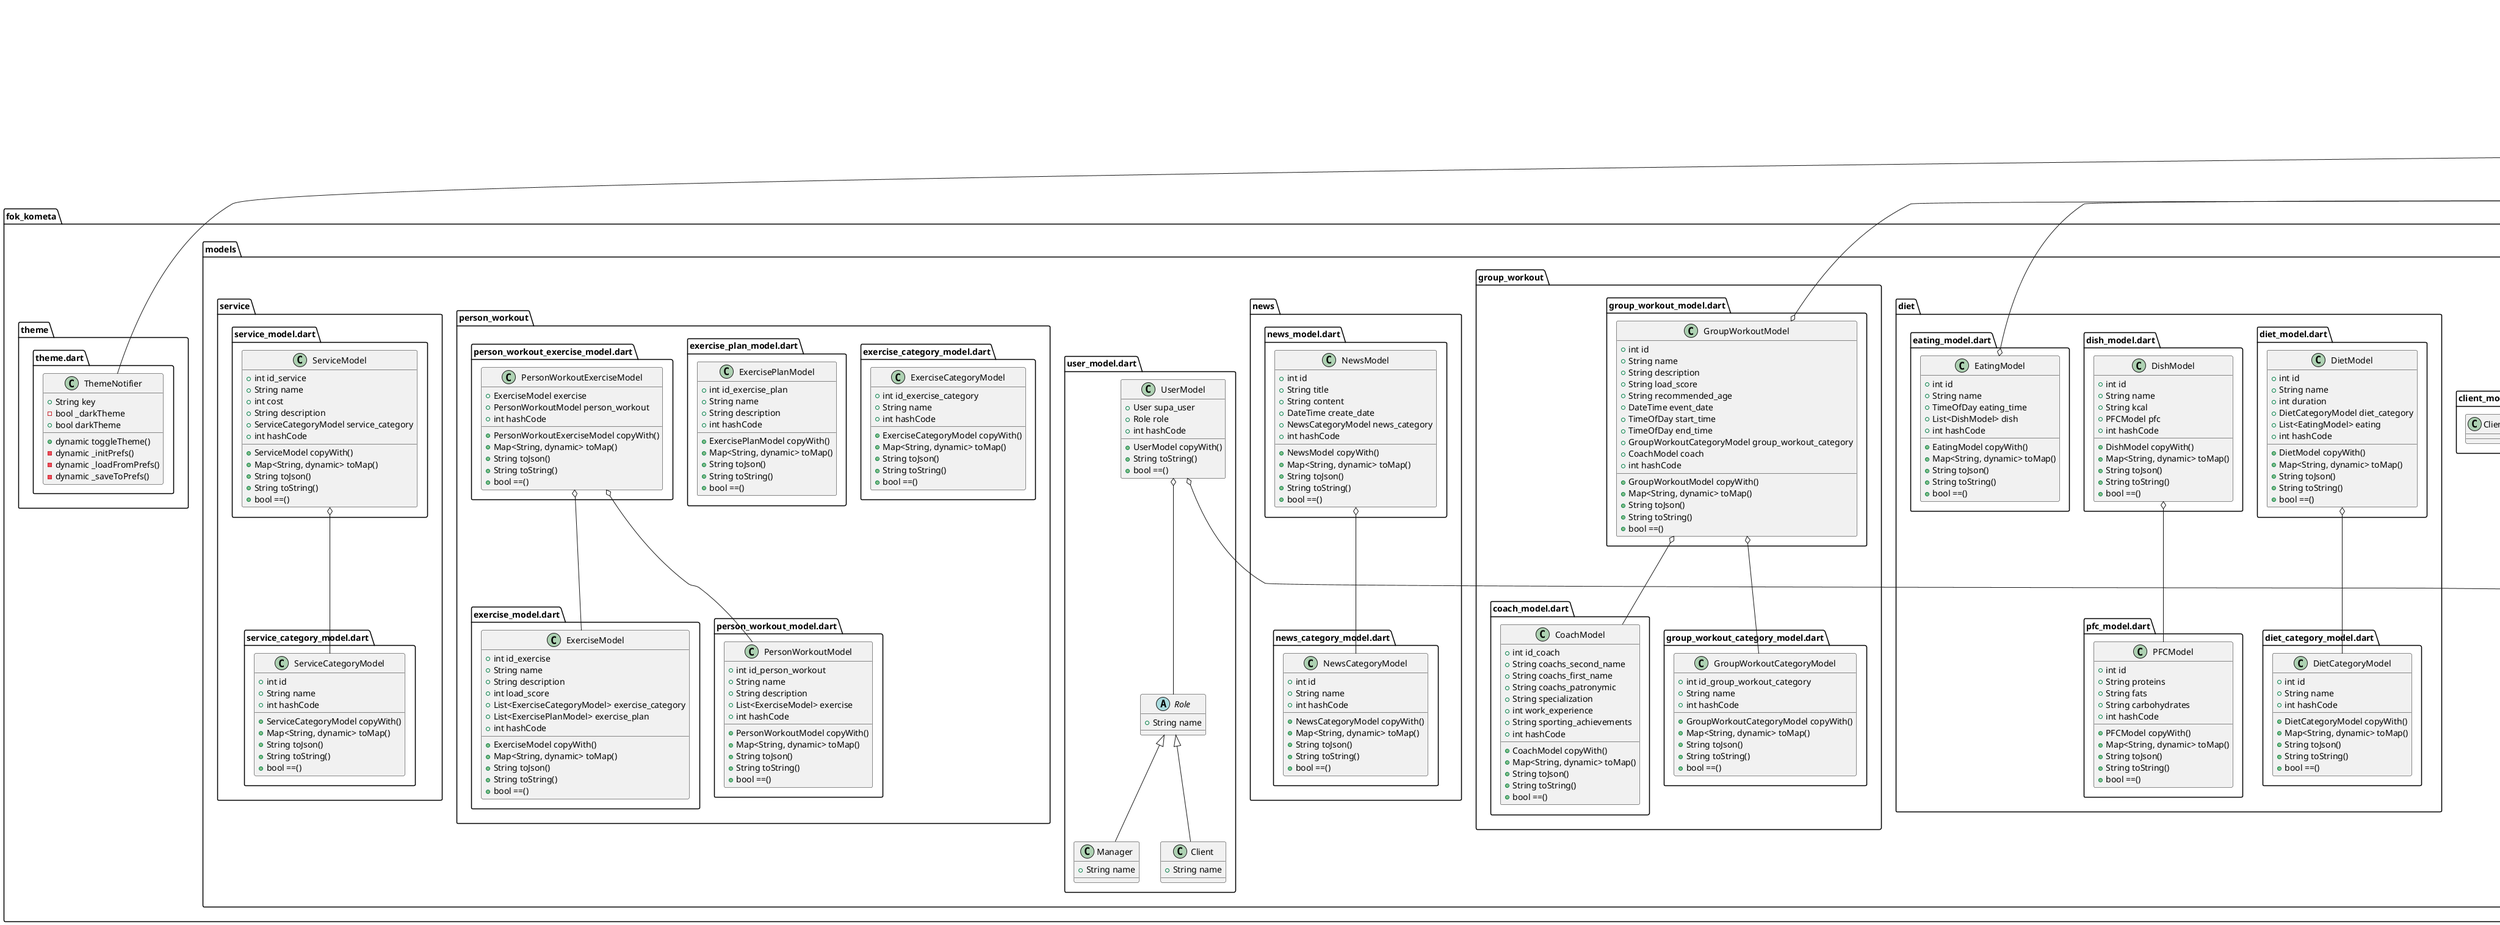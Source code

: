 @startuml
set namespaceSeparator ::

class "fok_kometa::models::card::card_category_model.dart::CardCategoryModel" {
  +int id_card_category
  +String name
  +int number_of_visits
  +DateTime start_date
  +DateTime end_date
  +int hashCode
  +CardCategoryModel copyWith()
  +Map<String, dynamic> toMap()
  +String toJson()
  +String toString()
  +bool ==()
}

class "fok_kometa::models::card::card_model.dart::CardModel" {
  +int id_card
  +String name
  +String description
  +int cost
  +int hashCode
  +CardModel copyWith()
  +Map<String, dynamic> toMap()
  +String toJson()
  +String toString()
  +bool ==()
}

class "fok_kometa::models::card::client_card_model.dart::ClientCardModel" {
}

class "fok_kometa::models::client_model.dart::ClientModel" {
}

class "fok_kometa::models::diet::diet_category_model.dart::DietCategoryModel" {
  +int id
  +String name
  +int hashCode
  +DietCategoryModel copyWith()
  +Map<String, dynamic> toMap()
  +String toJson()
  +String toString()
  +bool ==()
}

class "fok_kometa::models::diet::diet_model.dart::DietModel" {
  +int id
  +String name
  +int duration
  +DietCategoryModel diet_category
  +List<EatingModel> eating
  +int hashCode
  +DietModel copyWith()
  +Map<String, dynamic> toMap()
  +String toJson()
  +String toString()
  +bool ==()
}

"fok_kometa::models::diet::diet_model.dart::DietModel" o-- "fok_kometa::models::diet::diet_category_model.dart::DietCategoryModel"

class "fok_kometa::models::diet::dish_model.dart::DishModel" {
  +int id
  +String name
  +String kcal
  +PFCModel pfc
  +int hashCode
  +DishModel copyWith()
  +Map<String, dynamic> toMap()
  +String toJson()
  +String toString()
  +bool ==()
}

"fok_kometa::models::diet::dish_model.dart::DishModel" o-- "fok_kometa::models::diet::pfc_model.dart::PFCModel"

class "fok_kometa::models::diet::eating_model.dart::EatingModel" {
  +int id
  +String name
  +TimeOfDay eating_time
  +List<DishModel> dish
  +int hashCode
  +EatingModel copyWith()
  +Map<String, dynamic> toMap()
  +String toJson()
  +String toString()
  +bool ==()
}

"fok_kometa::models::diet::eating_model.dart::EatingModel" o-- "flutter::src::material::time.dart::TimeOfDay"

class "fok_kometa::models::diet::pfc_model.dart::PFCModel" {
  +int id
  +String proteins
  +String fats
  +String carbohydrates
  +int hashCode
  +PFCModel copyWith()
  +Map<String, dynamic> toMap()
  +String toJson()
  +String toString()
  +bool ==()
}

class "fok_kometa::models::group_workout::coach_model.dart::CoachModel" {
  +int id_coach
  +String coachs_second_name
  +String coachs_first_name
  +String coachs_patronymic
  +String specialization
  +int work_experience
  +String sporting_achievements
  +int hashCode
  +CoachModel copyWith()
  +Map<String, dynamic> toMap()
  +String toJson()
  +String toString()
  +bool ==()
}

class "fok_kometa::models::group_workout::group_workout_category_model.dart::GroupWorkoutCategoryModel" {
  +int id_group_workout_category
  +String name
  +int hashCode
  +GroupWorkoutCategoryModel copyWith()
  +Map<String, dynamic> toMap()
  +String toJson()
  +String toString()
  +bool ==()
}

class "fok_kometa::models::group_workout::group_workout_model.dart::GroupWorkoutModel" {
  +int id
  +String name
  +String description
  +String load_score
  +String recommended_age
  +DateTime event_date
  +TimeOfDay start_time
  +TimeOfDay end_time
  +GroupWorkoutCategoryModel group_workout_category
  +CoachModel coach
  +int hashCode
  +GroupWorkoutModel copyWith()
  +Map<String, dynamic> toMap()
  +String toJson()
  +String toString()
  +bool ==()
}

"fok_kometa::models::group_workout::group_workout_model.dart::GroupWorkoutModel" o-- "flutter::src::material::time.dart::TimeOfDay"
"fok_kometa::models::group_workout::group_workout_model.dart::GroupWorkoutModel" o-- "fok_kometa::models::group_workout::group_workout_category_model.dart::GroupWorkoutCategoryModel"
"fok_kometa::models::group_workout::group_workout_model.dart::GroupWorkoutModel" o-- "fok_kometa::models::group_workout::coach_model.dart::CoachModel"        

class "fok_kometa::models::news::news_category_model.dart::NewsCategoryModel" {
  +int id
  +String name
  +int hashCode
  +NewsCategoryModel copyWith()
  +Map<String, dynamic> toMap()
  +String toJson()
  +String toString()
  +bool ==()
}

class "fok_kometa::models::news::news_model.dart::NewsModel" {
  +int id
  +String title
  +String content
  +DateTime create_date
  +NewsCategoryModel news_category
  +int hashCode
  +NewsModel copyWith()
  +Map<String, dynamic> toMap()
  +String toJson()
  +String toString()
  +bool ==()
}

"fok_kometa::models::news::news_model.dart::NewsModel" o-- "fok_kometa::models::news::news_category_model.dart::NewsCategoryModel"

class "fok_kometa::models::person_workout::exercise_category_model.dart::ExerciseCategoryModel" {
  +int id_exercise_category
  +String name
  +int hashCode
  +ExerciseCategoryModel copyWith()
  +Map<String, dynamic> toMap()
  +String toJson()
  +String toString()
  +bool ==()
}

class "fok_kometa::models::person_workout::exercise_model.dart::ExerciseModel" {
  +int id_exercise
  +String name
  +String description
  +int load_score
  +List<ExerciseCategoryModel> exercise_category
  +List<ExercisePlanModel> exercise_plan
  +int hashCode
  +ExerciseModel copyWith()
  +Map<String, dynamic> toMap()
  +String toJson()
  +String toString()
  +bool ==()
}

class "fok_kometa::models::person_workout::exercise_plan_model.dart::ExercisePlanModel" {
  +int id_exercise_plan
  +String name
  +String description
  +int hashCode
  +ExercisePlanModel copyWith()
  +Map<String, dynamic> toMap()
  +String toJson()
  +String toString()
  +bool ==()
}

class "fok_kometa::models::person_workout::person_workout_exercise_model.dart::PersonWorkoutExerciseModel" {
  +ExerciseModel exercise
  +PersonWorkoutModel person_workout
  +int hashCode
  +PersonWorkoutExerciseModel copyWith()
  +Map<String, dynamic> toMap()
  +String toJson()
  +String toString()
  +bool ==()
}

"fok_kometa::models::person_workout::person_workout_exercise_model.dart::PersonWorkoutExerciseModel" o-- "fok_kometa::models::person_workout::exercise_model.dart::ExerciseModel"
"fok_kometa::models::person_workout::person_workout_exercise_model.dart::PersonWorkoutExerciseModel" o-- "fok_kometa::models::person_workout::person_workout_model.dart::PersonWorkoutModel"

class "fok_kometa::models::person_workout::person_workout_model.dart::PersonWorkoutModel" {
  +int id_person_workout
  +String name
  +String description
  +List<ExerciseModel> exercise
  +int hashCode
  +PersonWorkoutModel copyWith()
  +Map<String, dynamic> toMap()
  +String toJson()
  +String toString()
  +bool ==()
}

class "fok_kometa::models::service::service_category_model.dart::ServiceCategoryModel" {
  +int id
  +String name
  +int hashCode
  +ServiceCategoryModel copyWith()
  +Map<String, dynamic> toMap()
  +String toJson()
  +String toString()
  +bool ==()
}

class "fok_kometa::models::service::service_model.dart::ServiceModel" {
  +int id_service
  +String name
  +int cost
  +String description
  +ServiceCategoryModel service_category
  +int hashCode
  +ServiceModel copyWith()
  +Map<String, dynamic> toMap()
  +String toJson()
  +String toString()
  +bool ==()
}

"fok_kometa::models::service::service_model.dart::ServiceModel" o-- "fok_kometa::models::service::service_category_model.dart::ServiceCategoryModel"

class "fok_kometa::models::user_model.dart::UserModel" {
  +User supa_user
  +Role role
  +int hashCode
  +UserModel copyWith()
  +String toString()
  +bool ==()
}

"fok_kometa::models::user_model.dart::UserModel" o-- "gotrue::src::types::user.dart::User"
"fok_kometa::models::user_model.dart::UserModel" o-- "fok_kometa::models::user_model.dart::Role"

abstract class "fok_kometa::models::user_model.dart::Role" {
  +String name
}

class "fok_kometa::models::user_model.dart::Manager" {
  +String name
}

"fok_kometa::models::user_model.dart::Role" <|-- "fok_kometa::models::user_model.dart::Manager"

class "fok_kometa::models::user_model.dart::Client" {
  +String name
}

"fok_kometa::models::user_model.dart::Role" <|-- "fok_kometa::models::user_model.dart::Client"

class "fok_kometa::service::auth.service.dart::AuthService" {
  {static} -void _subscribeToUserScheme()
  {static} +Future<void> signUp()
  {static} +FutureOr<dynamic> signIn()
}

class "fok_kometa::service::supabase.credentials.dart::SupabaseCredentials" {
  {static} +String API_KEY
  {static} +String API_URL
  {static} +SupabaseClient supabaseClient
}

"fok_kometa::service::supabase.credentials.dart::SupabaseCredentials" o-- "supabase::src::supabase_client.dart::SupabaseClient"

class "fok_kometa::stuffs::graphql.dart::GRaphQLProvider" {
  {static} +GraphQLClient client
}

"fok_kometa::stuffs::graphql.dart::GRaphQLProvider" o-- "graphql::src::graphql_client.dart::GraphQLClient"

class "fok_kometa::stuffs::widgets.dart::NewsPost" {
  +String id_news
  +String title
  +String content
  +String create_date
  +String news_category
  +Widget build()
}

"flutter::src::widgets::framework.dart::StatelessWidget" <|-- "fok_kometa::stuffs::widgets.dart::NewsPost"

class "fok_kometa::stuffs::widgets.dart::GroupWorkoutPost" {
  +String id_group_workout
  +String name
  +String description
  +String load_score
  +String recommended_age
  +String event_date
  +String start_time
  +String end_time
  +String group_workout_category
  +String coach_name
  +String coach_second_name
  +String coach_patronymic
  +Widget build()
}

"flutter::src::widgets::framework.dart::StatelessWidget" <|-- "fok_kometa::stuffs::widgets.dart::GroupWorkoutPost"

class "fok_kometa::stuffs::widgets.dart::ServicePost" {
  +String id_service
  +String name
  +String cost
  +String description
  +String service_category
  +Widget build()
}

"flutter::src::widgets::framework.dart::StatelessWidget" <|-- "fok_kometa::stuffs::widgets.dart::ServicePost"

class "fok_kometa::stuffs::widgets.dart::PersonWorkoutPost" {
  +String id_person_workout
  +String name
  +String description
  +String id_exercise
  +String exercise_name
  +String exercise_description
  +String exercise_load_score
  +String id_exercise_category
  +String exercise_category_name
  +String id_exercise_plan
  +String exercise_plan_name
  +String exercise_plan_description
  +String exercise_plan_number_of_repetitions
  +String exercise_plan_number_of_approaches
  +String exercise_plan_rest_time
  +Widget build()
}

"flutter::src::widgets::framework.dart::StatelessWidget" <|-- "fok_kometa::stuffs::widgets.dart::PersonWorkoutPost"

class "fok_kometa::theme::theme.dart::ThemeNotifier" {
  +String key
  -bool _darkTheme
  +bool darkTheme
  +dynamic toggleTheme()
  -dynamic _initPrefs()
  -dynamic _loadFromPrefs()
  -dynamic _saveToPrefs()
}

"flutter::src::foundation::change_notifier.dart::ChangeNotifier" <|-- "fok_kometa::theme::theme.dart::ThemeNotifier"

class "fok_kometa::view::login_page.dart::login_page" {
  {static} +String route
  +Widget build()
}

"flutter::src::widgets::framework.dart::StatelessWidget" <|-- "fok_kometa::view::login_page.dart::login_page"

class "fok_kometa::view::login_page.dart::LoginPage" {
  +State<LoginPage> createState()
}

"flutter::src::widgets::framework.dart::StatefulWidget" <|-- "fok_kometa::view::login_page.dart::LoginPage"

class "fok_kometa::view::login_page.dart::_LoginPageState" {
  +FocusNode loginNode
  +FocusNode passwordNode
  +FocusNode btn_contNode
  +TextEditingController loginController
  +TextEditingController passwordController
  -GlobalKey<FormState> _loginformKey
  -GlobalKey<FormState> _passwordformKey
  -GlobalKey<FormState> _fokformKey
  -String _email
  -String _password
  -bool _isAllExist
  -bool _isPasswordExist
  -bool _isEmailExist
  +bool light0
  +void initState()
  +void dispose()
  +Widget build()
  -void _checkPassword()
  -void _checkEmail()
}

"fok_kometa::view::login_page.dart::_LoginPageState" o-- "flutter::src::widgets::focus_manager.dart::FocusNode"
"fok_kometa::view::login_page.dart::_LoginPageState" o-- "flutter::src::widgets::editable_text.dart::TextEditingController"
"fok_kometa::view::login_page.dart::_LoginPageState" o-- "flutter::src::widgets::framework.dart::GlobalKey<FormState>"
"flutter::src::widgets::framework.dart::State" <|-- "fok_kometa::view::login_page.dart::_LoginPageState"

class "fok_kometa::view::menu_page.dart::menu_page" {
  {static} +String route
  +Widget build()
}

"flutter::src::widgets::framework.dart::StatelessWidget" <|-- "fok_kometa::view::menu_page.dart::menu_page"

class "fok_kometa::view::menu_page.dart::Menu" {
  +State<Menu> createState()
}

"flutter::src::widgets::framework.dart::StatefulWidget" <|-- "fok_kometa::view::menu_page.dart::Menu"

class "fok_kometa::view::menu_page.dart::_MenuState" {
  +int index
  +List<StatefulWidget> screens
  +StreamSubscription<dynamic>? sub
  +void initState()
  +void dispose()
  +Widget build()
}

"fok_kometa::view::menu_page.dart::_MenuState" o-- "dart::async::StreamSubscription<dynamic>"
"flutter::src::widgets::framework.dart::State" <|-- "fok_kometa::view::menu_page.dart::_MenuState"

class "fok_kometa::view::registration_page.dart::registration_page" {
  {static} +String route
  +Widget build()
}

"flutter::src::widgets::framework.dart::StatelessWidget" <|-- "fok_kometa::view::registration_page.dart::registration_page"

class "fok_kometa::view::registration_page.dart::Registration" {
  +State<Registration> createState()
}

"flutter::src::widgets::framework.dart::StatefulWidget" <|-- "fok_kometa::view::registration_page.dart::Registration"

class "fok_kometa::view::registration_page.dart::_RegistrationState" {
  +FocusNode loginNode
  +FocusNode passwordNode
  +FocusNode btn_contNode
  +TextEditingController loginController
  +TextEditingController passwordController
  -GlobalKey<FormState> _loginformKey
  -GlobalKey<FormState> _passwordformKey
  -GlobalKey<FormState> _fokformKey
  -String _password
  -double _strength
  +RegExp numReg
  +RegExp letterReg
  -String _displayText
  +void initState()
  +void dispose()
  +Widget build()
  -void _checkPassword()
}

"fok_kometa::view::registration_page.dart::_RegistrationState" o-- "flutter::src::widgets::focus_manager.dart::FocusNode"
"fok_kometa::view::registration_page.dart::_RegistrationState" o-- "flutter::src::widgets::editable_text.dart::TextEditingController"
"fok_kometa::view::registration_page.dart::_RegistrationState" o-- "flutter::src::widgets::framework.dart::GlobalKey<FormState>"
"flutter::src::widgets::framework.dart::State" <|-- "fok_kometa::view::registration_page.dart::_RegistrationState"

class "fok_kometa::view::screens::1_first_page.dart::first_page" {
  +Widget build()
}

"flutter::src::widgets::framework.dart::StatelessWidget" <|-- "fok_kometa::view::screens::1_first_page.dart::first_page"

class "fok_kometa::view::screens::1_first_page.dart::FirstPage" {
  +HasuraConnect hasuraConnect
  +State<FirstPage> createState()
}

"fok_kometa::view::screens::1_first_page.dart::FirstPage" o-- "hasura_connect::src::presenter::hasura_connect_base.dart::HasuraConnect"
"flutter::src::widgets::framework.dart::StatefulWidget" <|-- "fok_kometa::view::screens::1_first_page.dart::FirstPage"

class "fok_kometa::view::screens::1_first_page.dart::_FirstPageState" {
  +QueryOptions<Object?> currentQuery
  +List<NewsModel> news
  +dynamic newsUn
  +bool isLoading
  +void initState()
  +Widget build()
}

"fok_kometa::view::screens::1_first_page.dart::_FirstPageState" o-- "graphql::src::core::query_options.dart::QueryOptions<Object>"
"flutter::src::widgets::framework.dart::State" <|-- "fok_kometa::view::screens::1_first_page.dart::_FirstPageState"

class "fok_kometa::view::screens::2_schedule_page.dart::schedule_page" {
  +Widget build()
}

"flutter::src::widgets::framework.dart::StatelessWidget" <|-- "fok_kometa::view::screens::2_schedule_page.dart::schedule_page"

class "fok_kometa::view::screens::2_schedule_page.dart::SchedulePage" {
  +State<SchedulePage> createState()
}

"flutter::src::widgets::framework.dart::StatefulWidget" <|-- "fok_kometa::view::screens::2_schedule_page.dart::SchedulePage"

class "fok_kometa::view::screens::2_schedule_page.dart::_SchedulePageState" {
  -PageController _controller
  +String textdate
  +List<GroupWorkoutModel> groupWorkouts
  +dynamic groupWorkoutsUn
  +QueryOptions<Object?> currentQuery
  +DateTime todaydate
  +DateTime tomorrowdate
  +DateTime aftertomorrowdate
  +bool isLoading
  +void initState()
  +Widget build()
}

"fok_kometa::view::screens::2_schedule_page.dart::_SchedulePageState" o-- "flutter::src::widgets::page_view.dart::PageController"
"fok_kometa::view::screens::2_schedule_page.dart::_SchedulePageState" o-- "graphql::src::core::query_options.dart::QueryOptions<Object>"
"flutter::src::widgets::framework.dart::State" <|-- "fok_kometa::view::screens::2_schedule_page.dart::_SchedulePageState"

class "fok_kometa::view::screens::3_services_page.dart::services_page" {
  +Widget build()
}

"flutter::src::widgets::framework.dart::StatelessWidget" <|-- "fok_kometa::view::screens::3_services_page.dart::services_page"

class "fok_kometa::view::screens::3_services_page.dart::ServicesPage" {
  +State<ServicesPage> createState()
}

"flutter::src::widgets::framework.dart::StatefulWidget" <|-- "fok_kometa::view::screens::3_services_page.dart::ServicesPage"

class "fok_kometa::view::screens::3_services_page.dart::_ServicesPageState" {
  +QueryOptions<Object?> currentQuery
  +List<ServiceModel> services
  +dynamic serviceUn
  +bool isLoading
  +void initState()
  +Widget build()
}

"fok_kometa::view::screens::3_services_page.dart::_ServicesPageState" o-- "graphql::src::core::query_options.dart::QueryOptions<Object>"
"flutter::src::widgets::framework.dart::State" <|-- "fok_kometa::view::screens::3_services_page.dart::_ServicesPageState"

class "fok_kometa::view::screens::4_workout_page.dart::workout_page" {
  +Widget build()
}

"flutter::src::widgets::framework.dart::StatelessWidget" <|-- "fok_kometa::view::screens::4_workout_page.dart::workout_page"

class "fok_kometa::view::screens::4_workout_page.dart::WorkoutPage" {
  +HasuraConnect hasuraConnect
  +State<WorkoutPage> createState()
}

"fok_kometa::view::screens::4_workout_page.dart::WorkoutPage" o-- "hasura_connect::src::presenter::hasura_connect_base.dart::HasuraConnect"
"flutter::src::widgets::framework.dart::StatefulWidget" <|-- "fok_kometa::view::screens::4_workout_page.dart::WorkoutPage"

class "fok_kometa::view::screens::4_workout_page.dart::_WorkoutPageState" {
  +QueryOptions<Object?> currentQuery
  +List<PersonWorkoutModel> personWorkoutss
  +dynamic personWorkoutUn
  +bool isLoading
  +void initState()
  +Widget build()
}

"fok_kometa::view::screens::4_workout_page.dart::_WorkoutPageState" o-- "graphql::src::core::query_options.dart::QueryOptions<Object>"
"flutter::src::widgets::framework.dart::State" <|-- "fok_kometa::view::screens::4_workout_page.dart::_WorkoutPageState"

class "fok_kometa::view::screens::5_profile_page.dart::profile_page" {
  +Widget build()
}

"flutter::src::widgets::framework.dart::StatelessWidget" <|-- "fok_kometa::view::screens::5_profile_page.dart::profile_page"

class "fok_kometa::view::screens::5_profile_page.dart::ProfilePage" {
  +BuildContext? parentNavigatorContext
  +State<ProfilePage> createState()
}

"fok_kometa::view::screens::5_profile_page.dart::ProfilePage" o-- "flutter::src::widgets::framework.dart::BuildContext"
"flutter::src::widgets::framework.dart::StatefulWidget" <|-- "fok_kometa::view::screens::5_profile_page.dart::ProfilePage"

class "fok_kometa::view::screens::5_profile_page.dart::_ProfilePageState" {
  +User supaUser
  +Map<dynamic, dynamic>? thisUser
  +void initState()
  +Widget build()
}

"fok_kometa::view::screens::5_profile_page.dart::_ProfilePageState" o-- "gotrue::src::types::user.dart::User"
"flutter::src::widgets::framework.dart::State" <|-- "fok_kometa::view::screens::5_profile_page.dart::_ProfilePageState"

class "fok_kometa::view::screens::screens_profile::calculators_page.dart::CalculatorsPage" {
  +State<CalculatorsPage> createState()
}

"flutter::src::widgets::framework.dart::StatefulWidget" <|-- "fok_kometa::view::screens::screens_profile::calculators_page.dart::CalculatorsPage"

class "fok_kometa::view::screens::screens_profile::calculators_page.dart::_CalculatorsPageState" {
  -TextEditingController _weightController
  -TextEditingController _heightController
  +double bmi
  -TextEditingController _weightController2
  -int _activityLevel
  -double _dailyWaterIntake
  +void dispose()
  +void calculateBmi()
  +void clearBmi()
  +void calculateDailyWaterIntake()
  +void clearDailyWaterIntake()
  +Widget build()
}

"fok_kometa::view::screens::screens_profile::calculators_page.dart::_CalculatorsPageState" o-- "flutter::src::widgets::editable_text.dart::TextEditingController"
"flutter::src::widgets::framework.dart::State" <|-- "fok_kometa::view::screens::screens_profile::calculators_page.dart::_CalculatorsPageState"

class "fok_kometa::view::screens::screens_profile::diets_page.dart::DietsPage" {
  +State<DietsPage> createState()
}

"flutter::src::widgets::framework.dart::StatefulWidget" <|-- "fok_kometa::view::screens::screens_profile::diets_page.dart::DietsPage"

class "fok_kometa::view::screens::screens_profile::diets_page.dart::_DietsPageState" {
  +List<DietModel> diets
  +void initState()
  +Widget build()
}

"flutter::src::widgets::framework.dart::State" <|-- "fok_kometa::view::screens::screens_profile::diets_page.dart::_DietsPageState"

class "fok_kometa::view::screens::screens_profile::feedback_page.dart::feedback_page" {
  +Widget build()
}

"flutter::src::widgets::framework.dart::StatelessWidget" <|-- "fok_kometa::view::screens::screens_profile::feedback_page.dart::feedback_page"

class "fok_kometa::view::screens::screens_profile::feedback_page.dart::FeedbackPage" {
  +State<FeedbackPage> createState()
}

"flutter::src::widgets::framework.dart::StatefulWidget" <|-- "fok_kometa::view::screens::screens_profile::feedback_page.dart::FeedbackPage"

class "fok_kometa::view::screens::screens_profile::feedback_page.dart::_FeedbackPageState" {
  +Widget build()
}

"flutter::src::widgets::framework.dart::State" <|-- "fok_kometa::view::screens::screens_profile::feedback_page.dart::_FeedbackPageState"

class "fok_kometa::view::screens::screens_profile::options_page.dart::options_page" {
  +Widget build()
}

"flutter::src::widgets::framework.dart::StatelessWidget" <|-- "fok_kometa::view::screens::screens_profile::options_page.dart::options_page"

class "fok_kometa::view::screens::screens_profile::options_page.dart::OptionsPage" {
  +State<OptionsPage> createState()
}

"flutter::src::widgets::framework.dart::StatefulWidget" <|-- "fok_kometa::view::screens::screens_profile::options_page.dart::OptionsPage"

class "fok_kometa::view::screens::screens_profile::options_page.dart::_OptionsPageState" {
  +Widget build()
}

"flutter::src::widgets::framework.dart::State" <|-- "fok_kometa::view::screens::screens_profile::options_page.dart::_OptionsPageState"

class "fok_kometa::view::screens::screens_profile::personal_data_page.dart::personal_data_page" {
  +Widget build()
}

"flutter::src::widgets::framework.dart::StatelessWidget" <|-- "fok_kometa::view::screens::screens_profile::personal_data_page.dart::personal_data_page"       

class "fok_kometa::view::screens::screens_profile::personal_data_page.dart::PersonalDataPage" {
  +State<PersonalDataPage> createState()
}

"flutter::src::widgets::framework.dart::StatefulWidget" <|-- "fok_kometa::view::screens::screens_profile::personal_data_page.dart::PersonalDataPage"

class "fok_kometa::view::screens::screens_profile::personal_data_page.dart::_PersonalDataPageState" {
  +Widget build()
}

"flutter::src::widgets::framework.dart::State" <|-- "fok_kometa::view::screens::screens_profile::personal_data_page.dart::_PersonalDataPageState"

class "fok_kometa::view::screens::screens_profile::screens_options::about_app_page.dart::about_app_page" {
  +Widget build()
}

"flutter::src::widgets::framework.dart::StatelessWidget" <|-- "fok_kometa::view::screens::screens_profile::screens_options::about_app_page.dart::about_app_page"

class "fok_kometa::view::screens::screens_profile::screens_options::about_app_page.dart::AboutAppPage" {
  +State<AboutAppPage> createState()
}

"flutter::src::widgets::framework.dart::StatefulWidget" <|-- "fok_kometa::view::screens::screens_profile::screens_options::about_app_page.dart::AboutAppPage" 

class "fok_kometa::view::screens::screens_profile::screens_options::about_app_page.dart::_AboutAppPageState" {
  +Widget build()
}

"flutter::src::widgets::framework.dart::State" <|-- "fok_kometa::view::screens::screens_profile::screens_options::about_app_page.dart::_AboutAppPageState"    


@enduml